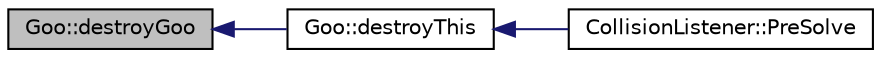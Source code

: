 digraph G
{
  edge [fontname="Helvetica",fontsize="10",labelfontname="Helvetica",labelfontsize="10"];
  node [fontname="Helvetica",fontsize="10",shape=record];
  rankdir="LR";
  Node1 [label="Goo::destroyGoo",height=0.2,width=0.4,color="black", fillcolor="grey75", style="filled" fontcolor="black"];
  Node1 -> Node2 [dir="back",color="midnightblue",fontsize="10",style="solid",fontname="Helvetica"];
  Node2 [label="Goo::destroyThis",height=0.2,width=0.4,color="black", fillcolor="white", style="filled",URL="$classGoo.html#a2879417db231461a5067113a311e840c"];
  Node2 -> Node3 [dir="back",color="midnightblue",fontsize="10",style="solid",fontname="Helvetica"];
  Node3 [label="CollisionListener::PreSolve",height=0.2,width=0.4,color="black", fillcolor="white", style="filled",URL="$classCollisionListener.html#accc6ff23dcbf8cbef31e68fe3c56837a"];
}
